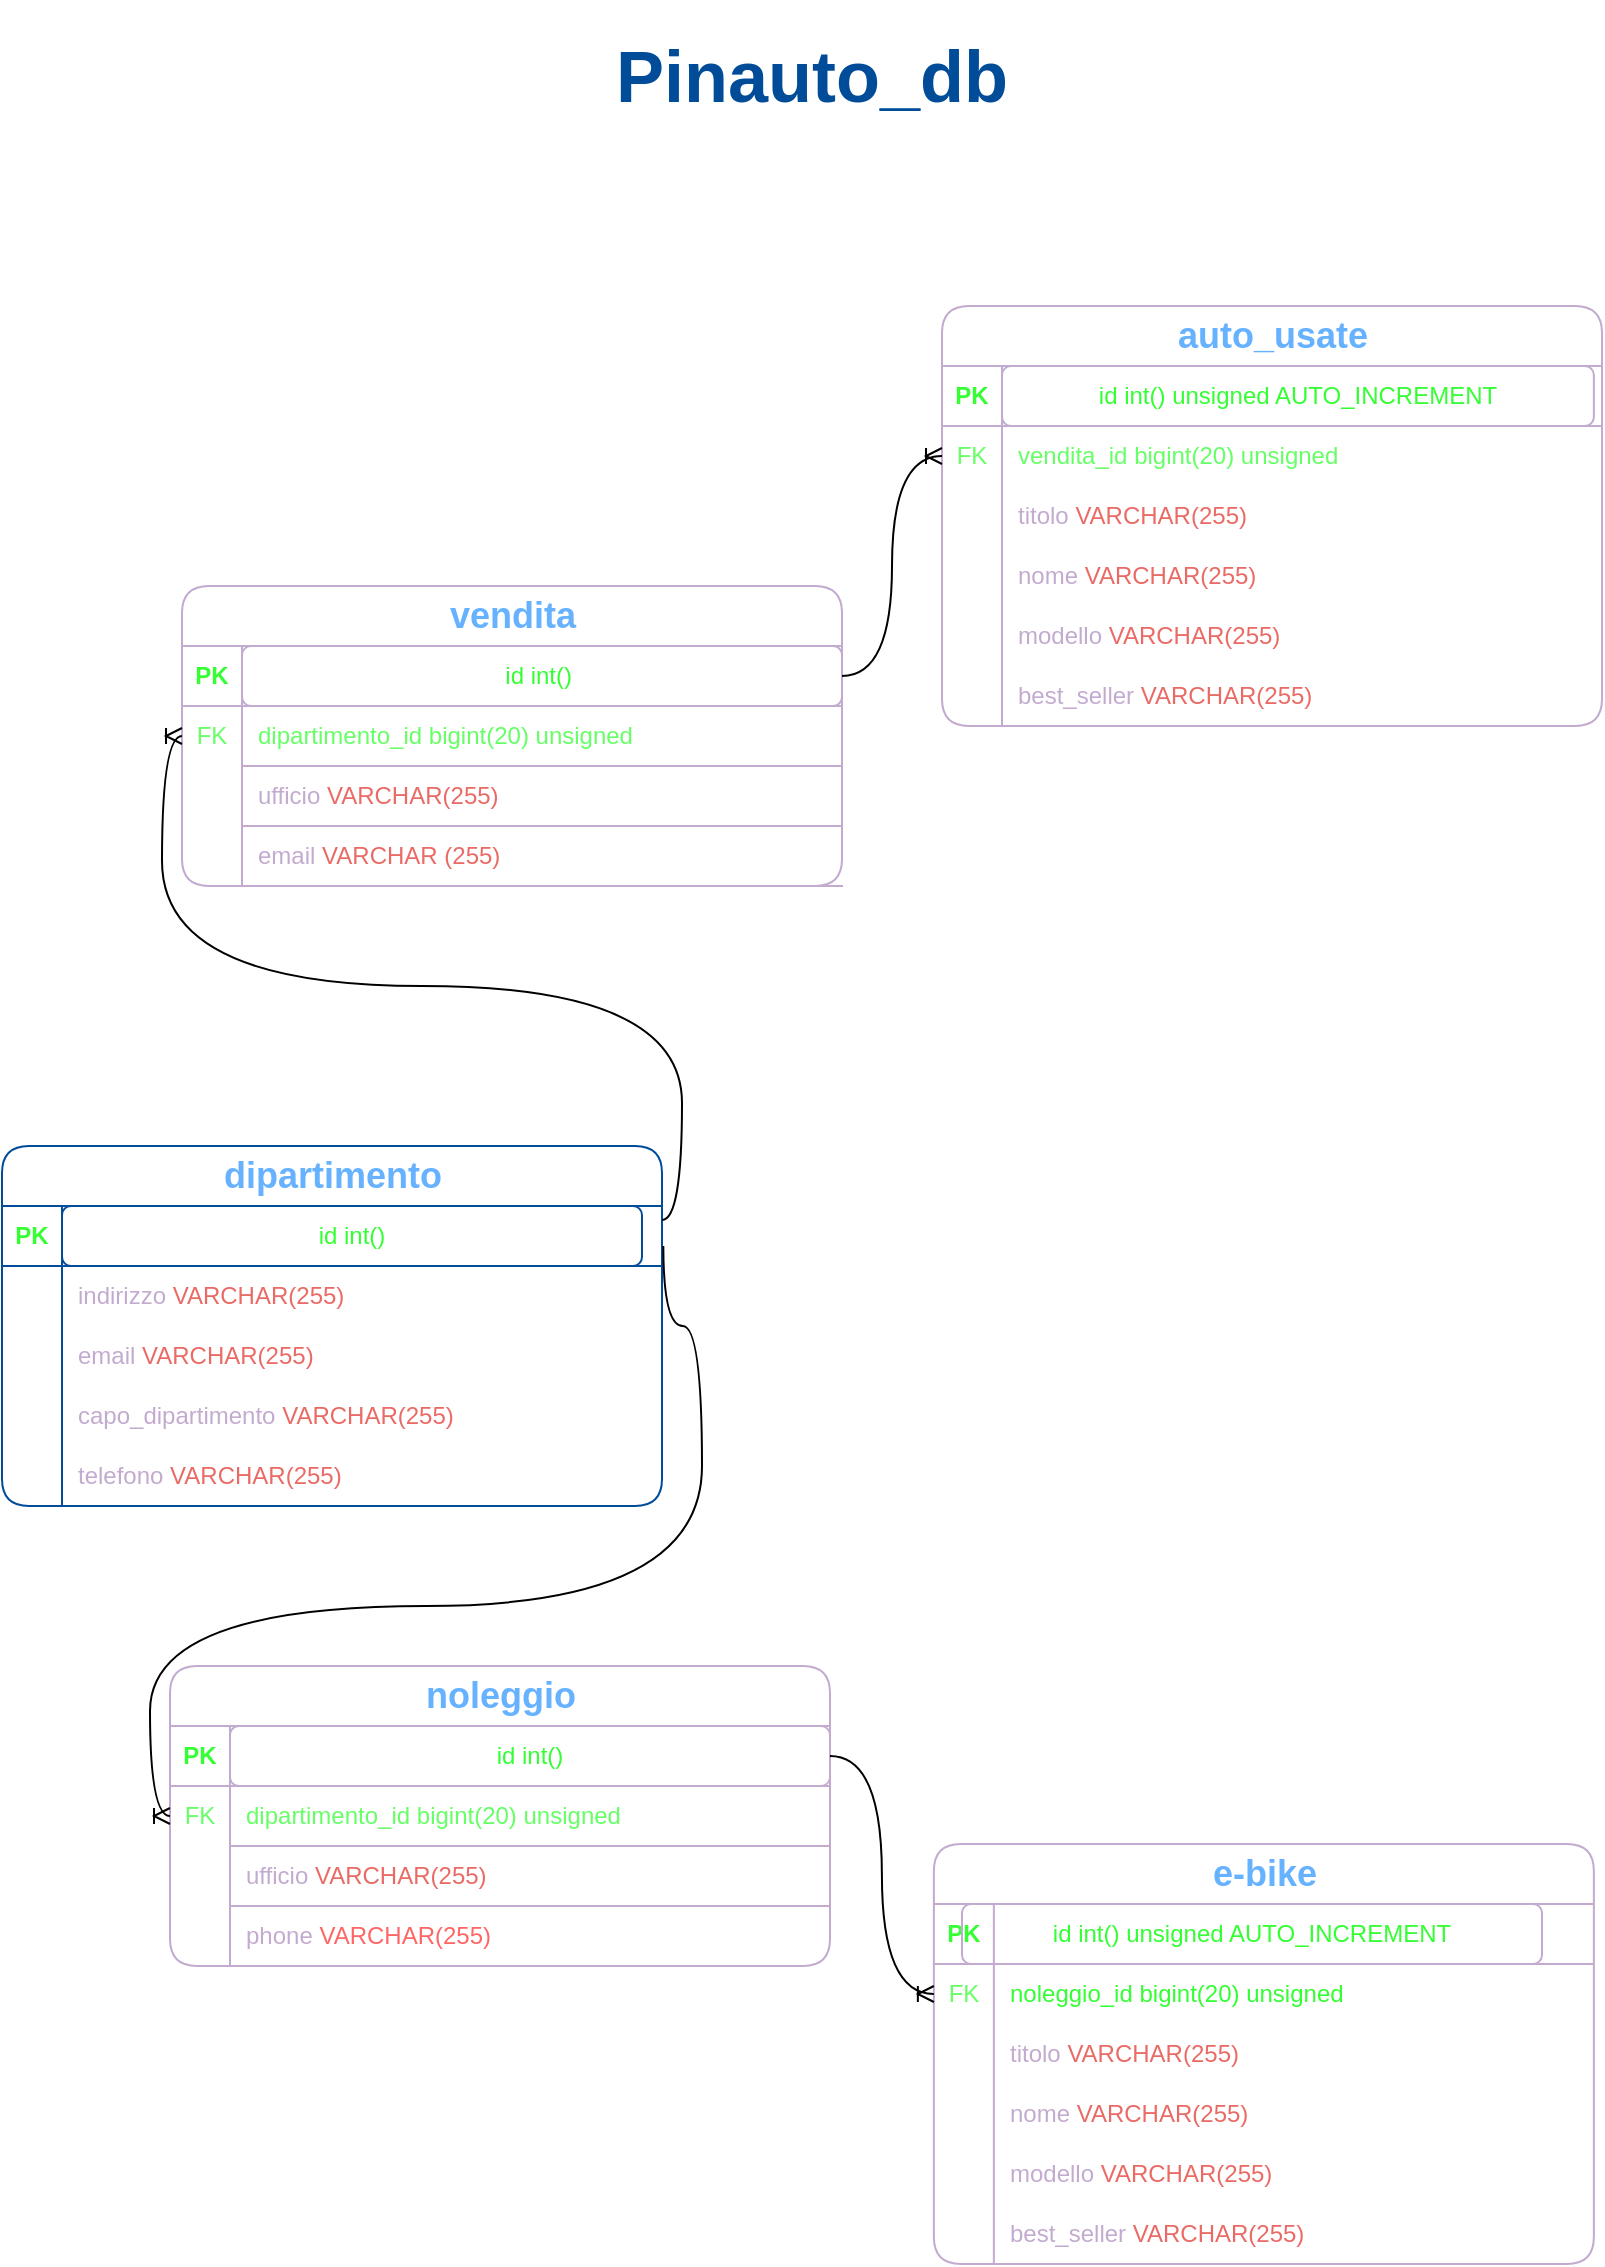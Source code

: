 <mxfile>
    <diagram name="Pagina-1" id="5u5Ws9eFnTiRm82nF7bv">
        <mxGraphModel dx="970" dy="688" grid="1" gridSize="10" guides="1" tooltips="1" connect="1" arrows="1" fold="1" page="1" pageScale="1" pageWidth="827" pageHeight="1169" math="0" shadow="0">
            <root>
                <mxCell id="0"/>
                <mxCell id="1" parent="0"/>
                <mxCell id="u5_9nWSxK2c27GnjZgB_-1" value="&lt;h1&gt;&lt;font color=&quot;#004c99&quot;&gt;&lt;span style=&quot;font-size: 36px;&quot;&gt;Pinauto_db&lt;/span&gt;&lt;/font&gt;&lt;/h1&gt;" style="text;html=1;align=center;verticalAlign=middle;whiteSpace=wrap;rounded=1;" parent="1" vertex="1">
                    <mxGeometry x="260" y="60" width="290" height="30" as="geometry"/>
                </mxCell>
                <mxCell id="u5_9nWSxK2c27GnjZgB_-210" value="&lt;h2&gt;&lt;font color=&quot;#66b2ff&quot;&gt;noleggio&lt;/font&gt;&lt;/h2&gt;" style="shape=table;startSize=30;container=1;collapsible=1;childLayout=tableLayout;fixedRows=1;rowLines=0;fontStyle=1;align=center;resizeLast=1;html=1;strokeColor=#C3ABD0;rounded=1;" parent="1" vertex="1">
                    <mxGeometry x="84" y="870" width="330" height="150" as="geometry"/>
                </mxCell>
                <mxCell id="u5_9nWSxK2c27GnjZgB_-211" value="" style="shape=tableRow;horizontal=0;startSize=0;swimlaneHead=0;swimlaneBody=0;fillColor=none;collapsible=0;dropTarget=0;points=[[0,0.5],[1,0.5]];portConstraint=eastwest;top=0;left=0;right=0;bottom=1;strokeColor=#C3ABD0;rounded=1;" parent="u5_9nWSxK2c27GnjZgB_-210" vertex="1">
                    <mxGeometry y="30" width="330" height="30" as="geometry"/>
                </mxCell>
                <mxCell id="u5_9nWSxK2c27GnjZgB_-212" value="&lt;font color=&quot;#33ff33&quot;&gt;PK&lt;/font&gt;" style="shape=partialRectangle;connectable=0;fillColor=none;top=0;left=0;bottom=0;right=0;fontStyle=1;overflow=hidden;whiteSpace=wrap;html=1;strokeColor=#C3ABD0;rounded=1;" parent="u5_9nWSxK2c27GnjZgB_-211" vertex="1">
                    <mxGeometry width="30" height="30" as="geometry">
                        <mxRectangle width="30" height="30" as="alternateBounds"/>
                    </mxGeometry>
                </mxCell>
                <mxCell id="u5_9nWSxK2c27GnjZgB_-213" value="" style="shape=partialRectangle;connectable=0;fillColor=none;top=0;left=0;bottom=0;right=0;align=left;spacingLeft=6;fontStyle=5;overflow=hidden;whiteSpace=wrap;html=1;strokeColor=#C3ABD0;rounded=1;" parent="u5_9nWSxK2c27GnjZgB_-211" vertex="1">
                    <mxGeometry x="30" width="300" height="30" as="geometry">
                        <mxRectangle width="300" height="30" as="alternateBounds"/>
                    </mxGeometry>
                </mxCell>
                <mxCell id="u5_9nWSxK2c27GnjZgB_-214" value="" style="shape=tableRow;horizontal=0;startSize=0;swimlaneHead=0;swimlaneBody=0;fillColor=none;collapsible=0;dropTarget=0;points=[[0,0.5],[1,0.5]];portConstraint=eastwest;top=0;left=0;right=0;bottom=0;strokeColor=#C3ABD0;rounded=1;" parent="u5_9nWSxK2c27GnjZgB_-210" vertex="1">
                    <mxGeometry y="60" width="330" height="30" as="geometry"/>
                </mxCell>
                <mxCell id="u5_9nWSxK2c27GnjZgB_-215" value="&lt;font color=&quot;#66ff66&quot;&gt;FK&lt;/font&gt;" style="shape=partialRectangle;connectable=0;fillColor=none;top=0;left=0;bottom=0;right=0;editable=1;overflow=hidden;whiteSpace=wrap;html=1;strokeColor=#C3ABD0;rounded=1;" parent="u5_9nWSxK2c27GnjZgB_-214" vertex="1">
                    <mxGeometry width="30" height="30" as="geometry">
                        <mxRectangle width="30" height="30" as="alternateBounds"/>
                    </mxGeometry>
                </mxCell>
                <mxCell id="u5_9nWSxK2c27GnjZgB_-216" value="&lt;font color=&quot;#66ff66&quot; style=&quot;text-align: center;&quot;&gt;dipartimento_id&amp;nbsp;&lt;/font&gt;&lt;font style=&quot;text-align: center;&quot; color=&quot;#66ff66&quot;&gt;bigint(20) unsigned&lt;/font&gt;&lt;font style=&quot;text-align: center;&quot; color=&quot;#c3abd0&quot;&gt;&amp;nbsp;&amp;nbsp;&lt;/font&gt;" style="shape=partialRectangle;connectable=0;fillColor=none;top=0;left=0;bottom=1;right=0;align=left;spacingLeft=6;overflow=hidden;whiteSpace=wrap;html=1;strokeColor=#C3ABD0;rounded=1;" parent="u5_9nWSxK2c27GnjZgB_-214" vertex="1">
                    <mxGeometry x="30" width="300" height="30" as="geometry">
                        <mxRectangle width="300" height="30" as="alternateBounds"/>
                    </mxGeometry>
                </mxCell>
                <mxCell id="u5_9nWSxK2c27GnjZgB_-217" value="" style="shape=tableRow;horizontal=0;startSize=0;swimlaneHead=0;swimlaneBody=0;fillColor=none;collapsible=0;dropTarget=0;points=[[0,0.5],[1,0.5]];portConstraint=eastwest;top=0;left=0;right=0;bottom=0;strokeColor=#C3ABD0;rounded=1;" parent="u5_9nWSxK2c27GnjZgB_-210" vertex="1">
                    <mxGeometry y="90" width="330" height="30" as="geometry"/>
                </mxCell>
                <mxCell id="u5_9nWSxK2c27GnjZgB_-218" value="" style="shape=partialRectangle;connectable=0;fillColor=none;top=0;left=0;bottom=0;right=0;editable=1;overflow=hidden;whiteSpace=wrap;html=1;strokeColor=#C3ABD0;rounded=1;" parent="u5_9nWSxK2c27GnjZgB_-217" vertex="1">
                    <mxGeometry width="30" height="30" as="geometry">
                        <mxRectangle width="30" height="30" as="alternateBounds"/>
                    </mxGeometry>
                </mxCell>
                <mxCell id="u5_9nWSxK2c27GnjZgB_-219" value="&lt;font style=&quot;text-align: center;&quot; color=&quot;#c3abd0&quot;&gt;ufficio&lt;/font&gt;&lt;span style=&quot;text-align: center;&quot;&gt;&amp;nbsp;&lt;/span&gt;&lt;span style=&quot;text-align: center; color: rgb(234, 107, 102);&quot;&gt;VARCHAR(255)&lt;/span&gt;" style="shape=partialRectangle;connectable=0;fillColor=none;top=0;left=0;bottom=1;right=0;align=left;spacingLeft=6;overflow=hidden;whiteSpace=wrap;html=1;strokeColor=#C3ABD0;rounded=1;" parent="u5_9nWSxK2c27GnjZgB_-217" vertex="1">
                    <mxGeometry x="30" width="300" height="30" as="geometry">
                        <mxRectangle width="300" height="30" as="alternateBounds"/>
                    </mxGeometry>
                </mxCell>
                <mxCell id="u5_9nWSxK2c27GnjZgB_-220" value="" style="shape=tableRow;horizontal=0;startSize=0;swimlaneHead=0;swimlaneBody=0;fillColor=none;collapsible=0;dropTarget=0;points=[[0,0.5],[1,0.5]];portConstraint=eastwest;top=0;left=0;right=0;bottom=0;strokeColor=#C3ABD0;rounded=1;" parent="u5_9nWSxK2c27GnjZgB_-210" vertex="1">
                    <mxGeometry y="120" width="330" height="30" as="geometry"/>
                </mxCell>
                <mxCell id="u5_9nWSxK2c27GnjZgB_-221" value="" style="shape=partialRectangle;connectable=0;fillColor=none;top=0;left=0;bottom=0;right=0;editable=1;overflow=hidden;whiteSpace=wrap;html=1;strokeColor=#C3ABD0;rounded=1;" parent="u5_9nWSxK2c27GnjZgB_-220" vertex="1">
                    <mxGeometry width="30" height="30" as="geometry">
                        <mxRectangle width="30" height="30" as="alternateBounds"/>
                    </mxGeometry>
                </mxCell>
                <mxCell id="u5_9nWSxK2c27GnjZgB_-222" value="&lt;div style=&quot;text-align: center;&quot;&gt;&lt;span style=&quot;background-color: initial;&quot;&gt;&lt;font color=&quot;#c3abd0&quot;&gt;phone &lt;/font&gt;&lt;font color=&quot;#ff6666&quot;&gt;VARCHAR(255)&lt;/font&gt;&lt;font color=&quot;#c3abd0&quot;&gt;&amp;nbsp;&lt;/font&gt;&lt;/span&gt;&lt;/div&gt;" style="shape=partialRectangle;connectable=0;fillColor=none;top=0;left=0;bottom=0;right=0;align=left;spacingLeft=6;overflow=hidden;whiteSpace=wrap;html=1;strokeColor=#C3ABD0;rounded=1;" parent="u5_9nWSxK2c27GnjZgB_-220" vertex="1">
                    <mxGeometry x="30" width="300" height="30" as="geometry">
                        <mxRectangle width="300" height="30" as="alternateBounds"/>
                    </mxGeometry>
                </mxCell>
                <mxCell id="u5_9nWSxK2c27GnjZgB_-235" value="&lt;span style=&quot;color: rgb(51, 255, 51);&quot;&gt;id int()&lt;/span&gt;" style="text;html=1;align=center;verticalAlign=middle;whiteSpace=wrap;rounded=1;strokeColor=#C3ABD0;" parent="1" vertex="1">
                    <mxGeometry x="114" y="900" width="300" height="30" as="geometry"/>
                </mxCell>
                <mxCell id="BtXo0TBB_qfzZxBrbs0A-2" value="&lt;h2&gt;&lt;font color=&quot;#66b2ff&quot;&gt;vendita&lt;/font&gt;&lt;/h2&gt;" style="shape=table;startSize=30;container=1;collapsible=1;childLayout=tableLayout;fixedRows=1;rowLines=0;fontStyle=1;align=center;resizeLast=1;html=1;strokeColor=#C3ABD0;rounded=1;" parent="1" vertex="1">
                    <mxGeometry x="90" y="330" width="330" height="150" as="geometry"/>
                </mxCell>
                <mxCell id="BtXo0TBB_qfzZxBrbs0A-3" value="" style="shape=tableRow;horizontal=0;startSize=0;swimlaneHead=0;swimlaneBody=0;fillColor=none;collapsible=0;dropTarget=0;points=[[0,0.5],[1,0.5]];portConstraint=eastwest;top=0;left=0;right=0;bottom=1;strokeColor=#C3ABD0;rounded=1;" parent="BtXo0TBB_qfzZxBrbs0A-2" vertex="1">
                    <mxGeometry y="30" width="330" height="30" as="geometry"/>
                </mxCell>
                <mxCell id="BtXo0TBB_qfzZxBrbs0A-4" value="&lt;font color=&quot;#33ff33&quot;&gt;PK&lt;/font&gt;" style="shape=partialRectangle;connectable=0;fillColor=none;top=0;left=0;bottom=0;right=0;fontStyle=1;overflow=hidden;whiteSpace=wrap;html=1;strokeColor=#C3ABD0;rounded=1;" parent="BtXo0TBB_qfzZxBrbs0A-3" vertex="1">
                    <mxGeometry width="30" height="30" as="geometry">
                        <mxRectangle width="30" height="30" as="alternateBounds"/>
                    </mxGeometry>
                </mxCell>
                <mxCell id="BtXo0TBB_qfzZxBrbs0A-5" value="" style="shape=partialRectangle;connectable=0;fillColor=none;top=0;left=0;bottom=0;right=0;align=left;spacingLeft=6;fontStyle=5;overflow=hidden;whiteSpace=wrap;html=1;strokeColor=#C3ABD0;rounded=1;" parent="BtXo0TBB_qfzZxBrbs0A-3" vertex="1">
                    <mxGeometry x="30" width="300" height="30" as="geometry">
                        <mxRectangle width="300" height="30" as="alternateBounds"/>
                    </mxGeometry>
                </mxCell>
                <mxCell id="BtXo0TBB_qfzZxBrbs0A-6" value="" style="shape=tableRow;horizontal=0;startSize=0;swimlaneHead=0;swimlaneBody=0;fillColor=none;collapsible=0;dropTarget=0;points=[[0,0.5],[1,0.5]];portConstraint=eastwest;top=0;left=0;right=0;bottom=0;strokeColor=#C3ABD0;rounded=1;" parent="BtXo0TBB_qfzZxBrbs0A-2" vertex="1">
                    <mxGeometry y="60" width="330" height="30" as="geometry"/>
                </mxCell>
                <mxCell id="BtXo0TBB_qfzZxBrbs0A-7" value="&lt;font color=&quot;#66ff66&quot;&gt;FK&lt;/font&gt;" style="shape=partialRectangle;connectable=0;fillColor=none;top=0;left=0;bottom=0;right=0;editable=1;overflow=hidden;whiteSpace=wrap;html=1;strokeColor=#C3ABD0;rounded=1;" parent="BtXo0TBB_qfzZxBrbs0A-6" vertex="1">
                    <mxGeometry width="30" height="30" as="geometry">
                        <mxRectangle width="30" height="30" as="alternateBounds"/>
                    </mxGeometry>
                </mxCell>
                <mxCell id="BtXo0TBB_qfzZxBrbs0A-8" value="&lt;div style=&quot;text-align: center;&quot;&gt;&lt;span style=&quot;background-color: initial;&quot;&gt;&lt;font color=&quot;#66ff66&quot;&gt;dipartimento_id&lt;/font&gt;&lt;font color=&quot;#c3abd0&quot;&gt; &lt;/font&gt;&lt;font color=&quot;#66ff66&quot;&gt;bigint(20) unsigned&lt;/font&gt;&lt;font color=&quot;#c3abd0&quot;&gt;&amp;nbsp;&amp;nbsp;&lt;/font&gt;&lt;/span&gt;&lt;/div&gt;" style="shape=partialRectangle;connectable=0;fillColor=none;top=0;left=0;bottom=1;right=0;align=left;spacingLeft=6;overflow=hidden;whiteSpace=wrap;html=1;strokeColor=#C3ABD0;rounded=1;" parent="BtXo0TBB_qfzZxBrbs0A-6" vertex="1">
                    <mxGeometry x="30" width="300" height="30" as="geometry">
                        <mxRectangle width="300" height="30" as="alternateBounds"/>
                    </mxGeometry>
                </mxCell>
                <mxCell id="BtXo0TBB_qfzZxBrbs0A-9" value="" style="shape=tableRow;horizontal=0;startSize=0;swimlaneHead=0;swimlaneBody=0;fillColor=none;collapsible=0;dropTarget=0;points=[[0,0.5],[1,0.5]];portConstraint=eastwest;top=0;left=0;right=0;bottom=0;strokeColor=#C3ABD0;rounded=1;" parent="BtXo0TBB_qfzZxBrbs0A-2" vertex="1">
                    <mxGeometry y="90" width="330" height="30" as="geometry"/>
                </mxCell>
                <mxCell id="BtXo0TBB_qfzZxBrbs0A-10" value="" style="shape=partialRectangle;connectable=0;fillColor=none;top=0;left=0;bottom=0;right=0;editable=1;overflow=hidden;whiteSpace=wrap;html=1;strokeColor=#C3ABD0;rounded=1;" parent="BtXo0TBB_qfzZxBrbs0A-9" vertex="1">
                    <mxGeometry width="30" height="30" as="geometry">
                        <mxRectangle width="30" height="30" as="alternateBounds"/>
                    </mxGeometry>
                </mxCell>
                <mxCell id="BtXo0TBB_qfzZxBrbs0A-11" value="&lt;div style=&quot;text-align: center;&quot;&gt;&lt;font color=&quot;#c3abd0&quot;&gt;ufficio&lt;/font&gt;&amp;nbsp;&lt;span style=&quot;color: rgb(234, 107, 102);&quot;&gt;VARCHAR(255)&lt;/span&gt;&lt;br&gt;&lt;/div&gt;" style="shape=partialRectangle;connectable=0;fillColor=none;top=0;left=0;bottom=1;right=0;align=left;spacingLeft=6;overflow=hidden;whiteSpace=wrap;html=1;strokeColor=#C3ABD0;rounded=1;" parent="BtXo0TBB_qfzZxBrbs0A-9" vertex="1">
                    <mxGeometry x="30" width="300" height="30" as="geometry">
                        <mxRectangle width="300" height="30" as="alternateBounds"/>
                    </mxGeometry>
                </mxCell>
                <mxCell id="32" value="" style="shape=tableRow;horizontal=0;startSize=0;swimlaneHead=0;swimlaneBody=0;fillColor=none;collapsible=0;dropTarget=0;points=[[0,0.5],[1,0.5]];portConstraint=eastwest;top=0;left=0;right=0;bottom=0;strokeColor=#C3ABD0;rounded=1;" vertex="1" parent="BtXo0TBB_qfzZxBrbs0A-2">
                    <mxGeometry y="120" width="330" height="30" as="geometry"/>
                </mxCell>
                <mxCell id="33" value="" style="shape=partialRectangle;connectable=0;fillColor=none;top=0;left=0;bottom=0;right=0;editable=1;overflow=hidden;whiteSpace=wrap;html=1;strokeColor=#C3ABD0;rounded=1;" vertex="1" parent="32">
                    <mxGeometry width="30" height="30" as="geometry">
                        <mxRectangle width="30" height="30" as="alternateBounds"/>
                    </mxGeometry>
                </mxCell>
                <mxCell id="34" value="&lt;span style=&quot;text-align: center;&quot;&gt;&lt;font color=&quot;#c3abd0&quot;&gt;email&lt;/font&gt;&amp;nbsp;&lt;font color=&quot;#ea6b66&quot;&gt;VARCHAR (255)&lt;/font&gt;&lt;/span&gt;" style="shape=partialRectangle;connectable=0;fillColor=none;top=0;left=0;bottom=1;right=0;align=left;spacingLeft=6;overflow=hidden;whiteSpace=wrap;html=1;strokeColor=#C3ABD0;rounded=1;" vertex="1" parent="32">
                    <mxGeometry x="30" width="300" height="30" as="geometry">
                        <mxRectangle width="300" height="30" as="alternateBounds"/>
                    </mxGeometry>
                </mxCell>
                <mxCell id="BtXo0TBB_qfzZxBrbs0A-21" value="&lt;span style=&quot;color: rgb(51, 255, 51);&quot;&gt;id int()&amp;nbsp;&lt;/span&gt;" style="text;html=1;align=center;verticalAlign=middle;whiteSpace=wrap;rounded=1;strokeColor=#C3ABD0;" parent="1" vertex="1">
                    <mxGeometry x="120" y="360" width="300" height="30" as="geometry"/>
                </mxCell>
                <mxCell id="BtXo0TBB_qfzZxBrbs0A-135" value="&lt;h2&gt;&lt;font color=&quot;#66b2ff&quot;&gt;dipartimento&lt;/font&gt;&lt;/h2&gt;" style="shape=table;startSize=30;container=1;collapsible=1;childLayout=tableLayout;fixedRows=1;rowLines=0;fontStyle=1;align=center;resizeLast=1;html=1;direction=east;flipV=0;flipH=0;strokeColor=#004C99;rounded=1;" parent="1" vertex="1">
                    <mxGeometry y="610" width="330" height="180" as="geometry"/>
                </mxCell>
                <mxCell id="BtXo0TBB_qfzZxBrbs0A-136" value="" style="shape=tableRow;horizontal=0;startSize=0;swimlaneHead=0;swimlaneBody=0;fillColor=none;collapsible=0;dropTarget=0;points=[[0,0.5],[1,0.5]];portConstraint=eastwest;top=0;left=0;right=0;bottom=1;strokeColor=#004C99;rounded=1;" parent="BtXo0TBB_qfzZxBrbs0A-135" vertex="1">
                    <mxGeometry y="30" width="330" height="30" as="geometry"/>
                </mxCell>
                <mxCell id="BtXo0TBB_qfzZxBrbs0A-137" value="&lt;font color=&quot;#33ff33&quot;&gt;PK&lt;/font&gt;" style="shape=partialRectangle;connectable=0;fillColor=none;top=0;left=0;bottom=0;right=0;fontStyle=1;overflow=hidden;whiteSpace=wrap;html=1;strokeColor=#004C99;rounded=1;" parent="BtXo0TBB_qfzZxBrbs0A-136" vertex="1">
                    <mxGeometry width="30" height="30" as="geometry">
                        <mxRectangle width="30" height="30" as="alternateBounds"/>
                    </mxGeometry>
                </mxCell>
                <mxCell id="BtXo0TBB_qfzZxBrbs0A-138" value="" style="shape=partialRectangle;connectable=0;fillColor=none;top=0;left=0;bottom=0;right=0;align=left;spacingLeft=6;fontStyle=5;overflow=hidden;whiteSpace=wrap;html=1;strokeColor=#004C99;rounded=1;" parent="BtXo0TBB_qfzZxBrbs0A-136" vertex="1">
                    <mxGeometry x="30" width="300" height="30" as="geometry">
                        <mxRectangle width="300" height="30" as="alternateBounds"/>
                    </mxGeometry>
                </mxCell>
                <mxCell id="BtXo0TBB_qfzZxBrbs0A-145" value="" style="shape=tableRow;horizontal=0;startSize=0;swimlaneHead=0;swimlaneBody=0;fillColor=none;collapsible=0;dropTarget=0;points=[[0,0.5],[1,0.5]];portConstraint=eastwest;top=0;left=0;right=0;bottom=0;strokeColor=#004C99;rounded=1;" parent="BtXo0TBB_qfzZxBrbs0A-135" vertex="1">
                    <mxGeometry y="60" width="330" height="30" as="geometry"/>
                </mxCell>
                <mxCell id="BtXo0TBB_qfzZxBrbs0A-146" value="" style="shape=partialRectangle;connectable=0;fillColor=none;top=0;left=0;bottom=0;right=0;editable=1;overflow=hidden;whiteSpace=wrap;html=1;strokeColor=#004C99;rounded=1;" parent="BtXo0TBB_qfzZxBrbs0A-145" vertex="1">
                    <mxGeometry width="30" height="30" as="geometry">
                        <mxRectangle width="30" height="30" as="alternateBounds"/>
                    </mxGeometry>
                </mxCell>
                <mxCell id="BtXo0TBB_qfzZxBrbs0A-147" value="&lt;font color=&quot;#c3abd0&quot; style=&quot;text-align: center;&quot;&gt;indirizzo &lt;/font&gt;&lt;font color=&quot;#ea6b66&quot; style=&quot;text-align: center;&quot;&gt;VARCHAR(255)&lt;/font&gt;" style="shape=partialRectangle;connectable=0;fillColor=none;top=0;left=0;bottom=0;right=0;align=left;spacingLeft=6;overflow=hidden;whiteSpace=wrap;html=1;strokeColor=#004C99;rounded=1;" parent="BtXo0TBB_qfzZxBrbs0A-145" vertex="1">
                    <mxGeometry x="30" width="300" height="30" as="geometry">
                        <mxRectangle width="300" height="30" as="alternateBounds"/>
                    </mxGeometry>
                </mxCell>
                <mxCell id="BtXo0TBB_qfzZxBrbs0A-148" value="" style="shape=tableRow;horizontal=0;startSize=0;swimlaneHead=0;swimlaneBody=0;fillColor=none;collapsible=0;dropTarget=0;points=[[0,0.5],[1,0.5]];portConstraint=eastwest;top=0;left=0;right=0;bottom=0;strokeColor=#004C99;rounded=1;" parent="BtXo0TBB_qfzZxBrbs0A-135" vertex="1">
                    <mxGeometry y="90" width="330" height="30" as="geometry"/>
                </mxCell>
                <mxCell id="BtXo0TBB_qfzZxBrbs0A-149" value="" style="shape=partialRectangle;connectable=0;fillColor=none;top=0;left=0;bottom=0;right=0;editable=1;overflow=hidden;whiteSpace=wrap;html=1;strokeColor=#004C99;rounded=1;" parent="BtXo0TBB_qfzZxBrbs0A-148" vertex="1">
                    <mxGeometry width="30" height="30" as="geometry">
                        <mxRectangle width="30" height="30" as="alternateBounds"/>
                    </mxGeometry>
                </mxCell>
                <mxCell id="BtXo0TBB_qfzZxBrbs0A-150" value="&lt;font style=&quot;text-align: center;&quot; color=&quot;#c3abd0&quot;&gt;email&amp;nbsp;&lt;/font&gt;&lt;font style=&quot;text-align: center;&quot; color=&quot;#ea6b66&quot;&gt;VARCHAR(255)&lt;/font&gt;" style="shape=partialRectangle;connectable=0;fillColor=none;top=0;left=0;bottom=0;right=0;align=left;spacingLeft=6;overflow=hidden;whiteSpace=wrap;html=1;strokeColor=#004C99;rounded=1;" parent="BtXo0TBB_qfzZxBrbs0A-148" vertex="1">
                    <mxGeometry x="30" width="300" height="30" as="geometry">
                        <mxRectangle width="300" height="30" as="alternateBounds"/>
                    </mxGeometry>
                </mxCell>
                <mxCell id="40" value="" style="shape=tableRow;horizontal=0;startSize=0;swimlaneHead=0;swimlaneBody=0;fillColor=none;collapsible=0;dropTarget=0;points=[[0,0.5],[1,0.5]];portConstraint=eastwest;top=0;left=0;right=0;bottom=0;strokeColor=#004C99;rounded=1;" vertex="1" parent="BtXo0TBB_qfzZxBrbs0A-135">
                    <mxGeometry y="120" width="330" height="30" as="geometry"/>
                </mxCell>
                <mxCell id="41" value="" style="shape=partialRectangle;connectable=0;fillColor=none;top=0;left=0;bottom=0;right=0;editable=1;overflow=hidden;whiteSpace=wrap;html=1;strokeColor=#004C99;rounded=1;" vertex="1" parent="40">
                    <mxGeometry width="30" height="30" as="geometry">
                        <mxRectangle width="30" height="30" as="alternateBounds"/>
                    </mxGeometry>
                </mxCell>
                <mxCell id="42" value="&lt;font style=&quot;text-align: center;&quot; color=&quot;#c3abd0&quot;&gt;capo_dipartimento&amp;nbsp;&lt;/font&gt;&lt;font style=&quot;text-align: center;&quot; color=&quot;#ea6b66&quot;&gt;VARCHAR(255)&lt;/font&gt;" style="shape=partialRectangle;connectable=0;fillColor=none;top=0;left=0;bottom=0;right=0;align=left;spacingLeft=6;overflow=hidden;whiteSpace=wrap;html=1;strokeColor=#004C99;rounded=1;" vertex="1" parent="40">
                    <mxGeometry x="30" width="300" height="30" as="geometry">
                        <mxRectangle width="300" height="30" as="alternateBounds"/>
                    </mxGeometry>
                </mxCell>
                <mxCell id="43" value="" style="shape=tableRow;horizontal=0;startSize=0;swimlaneHead=0;swimlaneBody=0;fillColor=none;collapsible=0;dropTarget=0;points=[[0,0.5],[1,0.5]];portConstraint=eastwest;top=0;left=0;right=0;bottom=0;strokeColor=#004C99;rounded=1;" vertex="1" parent="BtXo0TBB_qfzZxBrbs0A-135">
                    <mxGeometry y="150" width="330" height="30" as="geometry"/>
                </mxCell>
                <mxCell id="44" value="" style="shape=partialRectangle;connectable=0;fillColor=none;top=0;left=0;bottom=0;right=0;editable=1;overflow=hidden;whiteSpace=wrap;html=1;strokeColor=#004C99;rounded=1;" vertex="1" parent="43">
                    <mxGeometry width="30" height="30" as="geometry">
                        <mxRectangle width="30" height="30" as="alternateBounds"/>
                    </mxGeometry>
                </mxCell>
                <mxCell id="45" value="&lt;font style=&quot;text-align: center;&quot; color=&quot;#c3abd0&quot;&gt;telefono&amp;nbsp;&lt;/font&gt;&lt;font style=&quot;text-align: center;&quot; color=&quot;#ea6b66&quot;&gt;VARCHAR(255)&lt;/font&gt;" style="shape=partialRectangle;connectable=0;fillColor=none;top=0;left=0;bottom=0;right=0;align=left;spacingLeft=6;overflow=hidden;whiteSpace=wrap;html=1;strokeColor=#004C99;rounded=1;" vertex="1" parent="43">
                    <mxGeometry x="30" width="300" height="30" as="geometry">
                        <mxRectangle width="300" height="30" as="alternateBounds"/>
                    </mxGeometry>
                </mxCell>
                <mxCell id="BtXo0TBB_qfzZxBrbs0A-154" value="&lt;span style=&quot;color: rgb(51, 255, 51);&quot;&gt;id int()&lt;/span&gt;" style="text;html=1;align=center;verticalAlign=middle;whiteSpace=wrap;rounded=1;direction=east;flipV=0;flipH=0;strokeColor=#004C99;" parent="1" vertex="1">
                    <mxGeometry x="30" y="640" width="290" height="30" as="geometry"/>
                </mxCell>
                <mxCell id="BtXo0TBB_qfzZxBrbs0A-44" value="&lt;h2&gt;&lt;font color=&quot;#66b2ff&quot;&gt;auto_usate&lt;/font&gt;&lt;/h2&gt;" style="shape=table;startSize=30;container=1;collapsible=1;childLayout=tableLayout;fixedRows=1;rowLines=0;fontStyle=1;align=center;resizeLast=1;html=1;strokeColor=#C3ABD0;rounded=1;" parent="1" vertex="1">
                    <mxGeometry x="470.0" y="190" width="330" height="210" as="geometry"/>
                </mxCell>
                <mxCell id="BtXo0TBB_qfzZxBrbs0A-45" value="" style="shape=tableRow;horizontal=0;startSize=0;swimlaneHead=0;swimlaneBody=0;fillColor=none;collapsible=0;dropTarget=0;points=[[0,0.5],[1,0.5]];portConstraint=eastwest;top=0;left=0;right=0;bottom=1;strokeColor=#C3ABD0;rounded=1;" parent="BtXo0TBB_qfzZxBrbs0A-44" vertex="1">
                    <mxGeometry y="30" width="330" height="30" as="geometry"/>
                </mxCell>
                <mxCell id="BtXo0TBB_qfzZxBrbs0A-46" value="&lt;font color=&quot;#33ff33&quot;&gt;PK&lt;/font&gt;" style="shape=partialRectangle;connectable=0;fillColor=none;top=0;left=0;bottom=0;right=0;fontStyle=1;overflow=hidden;whiteSpace=wrap;html=1;strokeColor=#C3ABD0;rounded=1;" parent="BtXo0TBB_qfzZxBrbs0A-45" vertex="1">
                    <mxGeometry width="30" height="30" as="geometry">
                        <mxRectangle width="30" height="30" as="alternateBounds"/>
                    </mxGeometry>
                </mxCell>
                <mxCell id="BtXo0TBB_qfzZxBrbs0A-47" value="" style="shape=partialRectangle;connectable=0;fillColor=none;top=0;left=0;bottom=0;right=0;align=left;spacingLeft=6;fontStyle=5;overflow=hidden;whiteSpace=wrap;html=1;strokeColor=#C3ABD0;rounded=1;" parent="BtXo0TBB_qfzZxBrbs0A-45" vertex="1">
                    <mxGeometry x="30" width="300" height="30" as="geometry">
                        <mxRectangle width="300" height="30" as="alternateBounds"/>
                    </mxGeometry>
                </mxCell>
                <mxCell id="BtXo0TBB_qfzZxBrbs0A-48" value="" style="shape=tableRow;horizontal=0;startSize=0;swimlaneHead=0;swimlaneBody=0;fillColor=none;collapsible=0;dropTarget=0;points=[[0,0.5],[1,0.5]];portConstraint=eastwest;top=0;left=0;right=0;bottom=0;strokeColor=#C3ABD0;rounded=1;" parent="BtXo0TBB_qfzZxBrbs0A-44" vertex="1">
                    <mxGeometry y="60" width="330" height="30" as="geometry"/>
                </mxCell>
                <mxCell id="BtXo0TBB_qfzZxBrbs0A-49" value="&lt;font color=&quot;#66ff66&quot;&gt;FK&lt;/font&gt;" style="shape=partialRectangle;connectable=0;fillColor=none;top=0;left=0;bottom=0;right=0;editable=1;overflow=hidden;whiteSpace=wrap;html=1;strokeColor=#C3ABD0;rounded=1;" parent="BtXo0TBB_qfzZxBrbs0A-48" vertex="1">
                    <mxGeometry width="30" height="30" as="geometry">
                        <mxRectangle width="30" height="30" as="alternateBounds"/>
                    </mxGeometry>
                </mxCell>
                <mxCell id="BtXo0TBB_qfzZxBrbs0A-50" value="&lt;span style=&quot;text-align: center;&quot;&gt;&lt;font color=&quot;#66ff66&quot;&gt;vendita_id&lt;/font&gt;&lt;font color=&quot;#c3abd0&quot;&gt;&amp;nbsp;&lt;/font&gt;&lt;font color=&quot;#66ff66&quot;&gt;bigint(20) unsigned&lt;/font&gt;&lt;/span&gt;" style="shape=partialRectangle;connectable=0;fillColor=none;top=0;left=0;bottom=0;right=0;align=left;spacingLeft=6;overflow=hidden;whiteSpace=wrap;html=1;strokeColor=#C3ABD0;rounded=1;" parent="BtXo0TBB_qfzZxBrbs0A-48" vertex="1">
                    <mxGeometry x="30" width="300" height="30" as="geometry">
                        <mxRectangle width="300" height="30" as="alternateBounds"/>
                    </mxGeometry>
                </mxCell>
                <mxCell id="BtXo0TBB_qfzZxBrbs0A-51" value="" style="shape=tableRow;horizontal=0;startSize=0;swimlaneHead=0;swimlaneBody=0;fillColor=none;collapsible=0;dropTarget=0;points=[[0,0.5],[1,0.5]];portConstraint=eastwest;top=0;left=0;right=0;bottom=0;strokeColor=#C3ABD0;rounded=1;" parent="BtXo0TBB_qfzZxBrbs0A-44" vertex="1">
                    <mxGeometry y="90" width="330" height="30" as="geometry"/>
                </mxCell>
                <mxCell id="BtXo0TBB_qfzZxBrbs0A-52" value="" style="shape=partialRectangle;connectable=0;fillColor=none;top=0;left=0;bottom=0;right=0;editable=1;overflow=hidden;whiteSpace=wrap;html=1;strokeColor=#C3ABD0;rounded=1;" parent="BtXo0TBB_qfzZxBrbs0A-51" vertex="1">
                    <mxGeometry width="30" height="30" as="geometry">
                        <mxRectangle width="30" height="30" as="alternateBounds"/>
                    </mxGeometry>
                </mxCell>
                <mxCell id="BtXo0TBB_qfzZxBrbs0A-53" value="&lt;span style=&quot;text-align: center;&quot;&gt;&lt;font color=&quot;#c3abd0&quot;&gt;titolo&amp;nbsp;&lt;/font&gt;&lt;/span&gt;&lt;span style=&quot;color: rgb(234, 107, 102); text-align: center;&quot;&gt;VARCHAR(255)&lt;/span&gt;&lt;span style=&quot;text-align: center;&quot;&gt;&lt;font color=&quot;#c3abd0&quot;&gt;&lt;br&gt;&lt;/font&gt;&lt;/span&gt;" style="shape=partialRectangle;connectable=0;fillColor=none;top=0;left=0;bottom=0;right=0;align=left;spacingLeft=6;overflow=hidden;whiteSpace=wrap;html=1;strokeColor=#C3ABD0;rounded=1;" parent="BtXo0TBB_qfzZxBrbs0A-51" vertex="1">
                    <mxGeometry x="30" width="300" height="30" as="geometry">
                        <mxRectangle width="300" height="30" as="alternateBounds"/>
                    </mxGeometry>
                </mxCell>
                <mxCell id="BtXo0TBB_qfzZxBrbs0A-54" value="" style="shape=tableRow;horizontal=0;startSize=0;swimlaneHead=0;swimlaneBody=0;fillColor=none;collapsible=0;dropTarget=0;points=[[0,0.5],[1,0.5]];portConstraint=eastwest;top=0;left=0;right=0;bottom=0;strokeColor=#C3ABD0;rounded=1;" parent="BtXo0TBB_qfzZxBrbs0A-44" vertex="1">
                    <mxGeometry y="120" width="330" height="30" as="geometry"/>
                </mxCell>
                <mxCell id="BtXo0TBB_qfzZxBrbs0A-55" value="" style="shape=partialRectangle;connectable=0;fillColor=none;top=0;left=0;bottom=0;right=0;editable=1;overflow=hidden;whiteSpace=wrap;html=1;strokeColor=#C3ABD0;rounded=1;" parent="BtXo0TBB_qfzZxBrbs0A-54" vertex="1">
                    <mxGeometry width="30" height="30" as="geometry">
                        <mxRectangle width="30" height="30" as="alternateBounds"/>
                    </mxGeometry>
                </mxCell>
                <mxCell id="BtXo0TBB_qfzZxBrbs0A-56" value="&lt;span style=&quot;text-align: center;&quot;&gt;&lt;font color=&quot;#c3abd0&quot;&gt;nome&amp;nbsp;&lt;/font&gt;&lt;/span&gt;&lt;span style=&quot;color: rgb(234, 107, 102); text-align: center;&quot;&gt;VARCHAR(255)&lt;/span&gt;" style="shape=partialRectangle;connectable=0;fillColor=none;top=0;left=0;bottom=0;right=0;align=left;spacingLeft=6;overflow=hidden;whiteSpace=wrap;html=1;strokeColor=#C3ABD0;rounded=1;" parent="BtXo0TBB_qfzZxBrbs0A-54" vertex="1">
                    <mxGeometry x="30" width="300" height="30" as="geometry">
                        <mxRectangle width="300" height="30" as="alternateBounds"/>
                    </mxGeometry>
                </mxCell>
                <mxCell id="BtXo0TBB_qfzZxBrbs0A-57" value="" style="shape=tableRow;horizontal=0;startSize=0;swimlaneHead=0;swimlaneBody=0;fillColor=none;collapsible=0;dropTarget=0;points=[[0,0.5],[1,0.5]];portConstraint=eastwest;top=0;left=0;right=0;bottom=0;strokeColor=#C3ABD0;rounded=1;" parent="BtXo0TBB_qfzZxBrbs0A-44" vertex="1">
                    <mxGeometry y="150" width="330" height="30" as="geometry"/>
                </mxCell>
                <mxCell id="BtXo0TBB_qfzZxBrbs0A-58" value="" style="shape=partialRectangle;connectable=0;fillColor=none;top=0;left=0;bottom=0;right=0;editable=1;overflow=hidden;whiteSpace=wrap;html=1;strokeColor=#C3ABD0;rounded=1;" parent="BtXo0TBB_qfzZxBrbs0A-57" vertex="1">
                    <mxGeometry width="30" height="30" as="geometry">
                        <mxRectangle width="30" height="30" as="alternateBounds"/>
                    </mxGeometry>
                </mxCell>
                <mxCell id="BtXo0TBB_qfzZxBrbs0A-59" value="&lt;div style=&quot;text-align: center;&quot;&gt;&lt;font color=&quot;#c3abd0&quot;&gt;modello&amp;nbsp;&lt;/font&gt;&lt;span style=&quot;color: rgb(234, 107, 102);&quot;&gt;VARCHAR(255)&lt;/span&gt;&lt;br&gt;&lt;/div&gt;" style="shape=partialRectangle;connectable=0;fillColor=none;top=0;left=0;bottom=0;right=0;align=left;spacingLeft=6;overflow=hidden;whiteSpace=wrap;html=1;strokeColor=#C3ABD0;rounded=1;" parent="BtXo0TBB_qfzZxBrbs0A-57" vertex="1">
                    <mxGeometry x="30" width="300" height="30" as="geometry">
                        <mxRectangle width="300" height="30" as="alternateBounds"/>
                    </mxGeometry>
                </mxCell>
                <mxCell id="BtXo0TBB_qfzZxBrbs0A-60" value="" style="shape=tableRow;horizontal=0;startSize=0;swimlaneHead=0;swimlaneBody=0;fillColor=none;collapsible=0;dropTarget=0;points=[[0,0.5],[1,0.5]];portConstraint=eastwest;top=0;left=0;right=0;bottom=0;strokeColor=#C3ABD0;rounded=1;" parent="BtXo0TBB_qfzZxBrbs0A-44" vertex="1">
                    <mxGeometry y="180" width="330" height="30" as="geometry"/>
                </mxCell>
                <mxCell id="BtXo0TBB_qfzZxBrbs0A-61" value="" style="shape=partialRectangle;connectable=0;fillColor=none;top=0;left=0;bottom=0;right=0;editable=1;overflow=hidden;whiteSpace=wrap;html=1;strokeColor=#C3ABD0;rounded=1;" parent="BtXo0TBB_qfzZxBrbs0A-60" vertex="1">
                    <mxGeometry width="30" height="30" as="geometry">
                        <mxRectangle width="30" height="30" as="alternateBounds"/>
                    </mxGeometry>
                </mxCell>
                <mxCell id="BtXo0TBB_qfzZxBrbs0A-62" value="&lt;font style=&quot;text-align: center;&quot; color=&quot;#c3abd0&quot;&gt;best_seller&amp;nbsp;&lt;/font&gt;&lt;span style=&quot;text-align: center; color: rgb(234, 107, 102);&quot;&gt;VARCHAR(255)&lt;/span&gt;" style="shape=partialRectangle;connectable=0;fillColor=none;top=0;left=0;bottom=0;right=0;align=left;spacingLeft=6;overflow=hidden;whiteSpace=wrap;html=1;strokeColor=#C3ABD0;rounded=1;" parent="BtXo0TBB_qfzZxBrbs0A-60" vertex="1">
                    <mxGeometry x="30" width="300" height="30" as="geometry">
                        <mxRectangle width="300" height="30" as="alternateBounds"/>
                    </mxGeometry>
                </mxCell>
                <mxCell id="BtXo0TBB_qfzZxBrbs0A-63" value="&lt;span style=&quot;color: rgb(51, 255, 51);&quot;&gt;id int() unsigned AUTO_INCREMENT&lt;/span&gt;" style="text;html=1;align=center;verticalAlign=middle;whiteSpace=wrap;rounded=1;strokeColor=#C3ABD0;" parent="1" vertex="1">
                    <mxGeometry x="500.0" y="220" width="295.93" height="30" as="geometry"/>
                </mxCell>
                <mxCell id="5" value="" style="edgeStyle=orthogonalEdgeStyle;fontSize=12;html=1;endArrow=ERoneToMany;exitX=1;exitY=0.5;exitDx=0;exitDy=0;entryX=0;entryY=0.5;entryDx=0;entryDy=0;curved=1;" edge="1" parent="1" source="BtXo0TBB_qfzZxBrbs0A-3" target="BtXo0TBB_qfzZxBrbs0A-48">
                    <mxGeometry width="100" height="100" relative="1" as="geometry">
                        <mxPoint x="900" y="810" as="sourcePoint"/>
                        <mxPoint x="1000" y="710" as="targetPoint"/>
                    </mxGeometry>
                </mxCell>
                <mxCell id="6" value="&lt;h2&gt;&lt;font color=&quot;#66b2ff&quot;&gt;e-bike&lt;/font&gt;&lt;/h2&gt;" style="shape=table;startSize=30;container=1;collapsible=1;childLayout=tableLayout;fixedRows=1;rowLines=0;fontStyle=1;align=center;resizeLast=1;html=1;strokeColor=#C3ABD0;rounded=1;" vertex="1" parent="1">
                    <mxGeometry x="465.93" y="959" width="330" height="210" as="geometry"/>
                </mxCell>
                <mxCell id="7" value="" style="shape=tableRow;horizontal=0;startSize=0;swimlaneHead=0;swimlaneBody=0;fillColor=none;collapsible=0;dropTarget=0;points=[[0,0.5],[1,0.5]];portConstraint=eastwest;top=0;left=0;right=0;bottom=1;strokeColor=#C3ABD0;rounded=1;" vertex="1" parent="6">
                    <mxGeometry y="30" width="330" height="30" as="geometry"/>
                </mxCell>
                <mxCell id="8" value="&lt;font color=&quot;#33ff33&quot;&gt;PK&lt;/font&gt;" style="shape=partialRectangle;connectable=0;fillColor=none;top=0;left=0;bottom=0;right=0;fontStyle=1;overflow=hidden;whiteSpace=wrap;html=1;strokeColor=#C3ABD0;rounded=1;" vertex="1" parent="7">
                    <mxGeometry width="30" height="30" as="geometry">
                        <mxRectangle width="30" height="30" as="alternateBounds"/>
                    </mxGeometry>
                </mxCell>
                <mxCell id="9" value="" style="shape=partialRectangle;connectable=0;fillColor=none;top=0;left=0;bottom=0;right=0;align=left;spacingLeft=6;fontStyle=5;overflow=hidden;whiteSpace=wrap;html=1;strokeColor=#C3ABD0;rounded=1;" vertex="1" parent="7">
                    <mxGeometry x="30" width="300" height="30" as="geometry">
                        <mxRectangle width="300" height="30" as="alternateBounds"/>
                    </mxGeometry>
                </mxCell>
                <mxCell id="10" value="" style="shape=tableRow;horizontal=0;startSize=0;swimlaneHead=0;swimlaneBody=0;fillColor=none;collapsible=0;dropTarget=0;points=[[0,0.5],[1,0.5]];portConstraint=eastwest;top=0;left=0;right=0;bottom=0;strokeColor=#C3ABD0;rounded=1;" vertex="1" parent="6">
                    <mxGeometry y="60" width="330" height="30" as="geometry"/>
                </mxCell>
                <mxCell id="11" value="&lt;font color=&quot;#66ff66&quot;&gt;FK&lt;/font&gt;" style="shape=partialRectangle;connectable=0;fillColor=none;top=0;left=0;bottom=0;right=0;editable=1;overflow=hidden;whiteSpace=wrap;html=1;strokeColor=#C3ABD0;rounded=1;" vertex="1" parent="10">
                    <mxGeometry width="30" height="30" as="geometry">
                        <mxRectangle width="30" height="30" as="alternateBounds"/>
                    </mxGeometry>
                </mxCell>
                <mxCell id="12" value="&lt;div style=&quot;text-align: center;&quot;&gt;&lt;span style=&quot;color: rgb(51, 255, 51);&quot;&gt;noleggio_id bigint(20) unsigned&lt;/span&gt;&lt;br&gt;&lt;/div&gt;" style="shape=partialRectangle;connectable=0;fillColor=none;top=0;left=0;bottom=0;right=0;align=left;spacingLeft=6;overflow=hidden;whiteSpace=wrap;html=1;strokeColor=#C3ABD0;rounded=1;" vertex="1" parent="10">
                    <mxGeometry x="30" width="300" height="30" as="geometry">
                        <mxRectangle width="300" height="30" as="alternateBounds"/>
                    </mxGeometry>
                </mxCell>
                <mxCell id="13" value="" style="shape=tableRow;horizontal=0;startSize=0;swimlaneHead=0;swimlaneBody=0;fillColor=none;collapsible=0;dropTarget=0;points=[[0,0.5],[1,0.5]];portConstraint=eastwest;top=0;left=0;right=0;bottom=0;strokeColor=#C3ABD0;rounded=1;" vertex="1" parent="6">
                    <mxGeometry y="90" width="330" height="30" as="geometry"/>
                </mxCell>
                <mxCell id="14" value="" style="shape=partialRectangle;connectable=0;fillColor=none;top=0;left=0;bottom=0;right=0;editable=1;overflow=hidden;whiteSpace=wrap;html=1;strokeColor=#C3ABD0;rounded=1;" vertex="1" parent="13">
                    <mxGeometry width="30" height="30" as="geometry">
                        <mxRectangle width="30" height="30" as="alternateBounds"/>
                    </mxGeometry>
                </mxCell>
                <mxCell id="15" value="&lt;span style=&quot;text-align: center;&quot;&gt;&lt;font color=&quot;#c3abd0&quot;&gt;titolo&amp;nbsp;&lt;/font&gt;&lt;/span&gt;&lt;span style=&quot;color: rgb(234, 107, 102); text-align: center;&quot;&gt;VARCHAR(255)&lt;/span&gt;" style="shape=partialRectangle;connectable=0;fillColor=none;top=0;left=0;bottom=0;right=0;align=left;spacingLeft=6;overflow=hidden;whiteSpace=wrap;html=1;strokeColor=#C3ABD0;rounded=1;" vertex="1" parent="13">
                    <mxGeometry x="30" width="300" height="30" as="geometry">
                        <mxRectangle width="300" height="30" as="alternateBounds"/>
                    </mxGeometry>
                </mxCell>
                <mxCell id="16" value="" style="shape=tableRow;horizontal=0;startSize=0;swimlaneHead=0;swimlaneBody=0;fillColor=none;collapsible=0;dropTarget=0;points=[[0,0.5],[1,0.5]];portConstraint=eastwest;top=0;left=0;right=0;bottom=0;strokeColor=#C3ABD0;rounded=1;" vertex="1" parent="6">
                    <mxGeometry y="120" width="330" height="30" as="geometry"/>
                </mxCell>
                <mxCell id="17" value="" style="shape=partialRectangle;connectable=0;fillColor=none;top=0;left=0;bottom=0;right=0;editable=1;overflow=hidden;whiteSpace=wrap;html=1;strokeColor=#C3ABD0;rounded=1;" vertex="1" parent="16">
                    <mxGeometry width="30" height="30" as="geometry">
                        <mxRectangle width="30" height="30" as="alternateBounds"/>
                    </mxGeometry>
                </mxCell>
                <mxCell id="18" value="&lt;span style=&quot;text-align: center;&quot;&gt;&lt;font color=&quot;#c3abd0&quot;&gt;nome&amp;nbsp;&lt;/font&gt;&lt;/span&gt;&lt;span style=&quot;color: rgb(234, 107, 102); text-align: center;&quot;&gt;VARCHAR(255)&lt;/span&gt;" style="shape=partialRectangle;connectable=0;fillColor=none;top=0;left=0;bottom=0;right=0;align=left;spacingLeft=6;overflow=hidden;whiteSpace=wrap;html=1;strokeColor=#C3ABD0;rounded=1;" vertex="1" parent="16">
                    <mxGeometry x="30" width="300" height="30" as="geometry">
                        <mxRectangle width="300" height="30" as="alternateBounds"/>
                    </mxGeometry>
                </mxCell>
                <mxCell id="19" value="" style="shape=tableRow;horizontal=0;startSize=0;swimlaneHead=0;swimlaneBody=0;fillColor=none;collapsible=0;dropTarget=0;points=[[0,0.5],[1,0.5]];portConstraint=eastwest;top=0;left=0;right=0;bottom=0;strokeColor=#C3ABD0;rounded=1;" vertex="1" parent="6">
                    <mxGeometry y="150" width="330" height="30" as="geometry"/>
                </mxCell>
                <mxCell id="20" value="" style="shape=partialRectangle;connectable=0;fillColor=none;top=0;left=0;bottom=0;right=0;editable=1;overflow=hidden;whiteSpace=wrap;html=1;strokeColor=#C3ABD0;rounded=1;" vertex="1" parent="19">
                    <mxGeometry width="30" height="30" as="geometry">
                        <mxRectangle width="30" height="30" as="alternateBounds"/>
                    </mxGeometry>
                </mxCell>
                <mxCell id="21" value="&lt;font style=&quot;text-align: center;&quot; color=&quot;#c3abd0&quot;&gt;modello&amp;nbsp;&lt;/font&gt;&lt;span style=&quot;text-align: center; color: rgb(234, 107, 102);&quot;&gt;VARCHAR(255)&lt;/span&gt;" style="shape=partialRectangle;connectable=0;fillColor=none;top=0;left=0;bottom=0;right=0;align=left;spacingLeft=6;overflow=hidden;whiteSpace=wrap;html=1;strokeColor=#C3ABD0;rounded=1;" vertex="1" parent="19">
                    <mxGeometry x="30" width="300" height="30" as="geometry">
                        <mxRectangle width="300" height="30" as="alternateBounds"/>
                    </mxGeometry>
                </mxCell>
                <mxCell id="22" value="" style="shape=tableRow;horizontal=0;startSize=0;swimlaneHead=0;swimlaneBody=0;fillColor=none;collapsible=0;dropTarget=0;points=[[0,0.5],[1,0.5]];portConstraint=eastwest;top=0;left=0;right=0;bottom=0;strokeColor=#C3ABD0;rounded=1;" vertex="1" parent="6">
                    <mxGeometry y="180" width="330" height="30" as="geometry"/>
                </mxCell>
                <mxCell id="23" value="" style="shape=partialRectangle;connectable=0;fillColor=none;top=0;left=0;bottom=0;right=0;editable=1;overflow=hidden;whiteSpace=wrap;html=1;strokeColor=#C3ABD0;rounded=1;" vertex="1" parent="22">
                    <mxGeometry width="30" height="30" as="geometry">
                        <mxRectangle width="30" height="30" as="alternateBounds"/>
                    </mxGeometry>
                </mxCell>
                <mxCell id="24" value="&lt;font style=&quot;text-align: center;&quot; color=&quot;#c3abd0&quot;&gt;best_seller&amp;nbsp;&lt;/font&gt;&lt;span style=&quot;text-align: center; color: rgb(234, 107, 102);&quot;&gt;VARCHAR(255)&lt;/span&gt;" style="shape=partialRectangle;connectable=0;fillColor=none;top=0;left=0;bottom=0;right=0;align=left;spacingLeft=6;overflow=hidden;whiteSpace=wrap;html=1;strokeColor=#C3ABD0;rounded=1;" vertex="1" parent="22">
                    <mxGeometry x="30" width="300" height="30" as="geometry">
                        <mxRectangle width="300" height="30" as="alternateBounds"/>
                    </mxGeometry>
                </mxCell>
                <mxCell id="25" value="&lt;span style=&quot;color: rgb(51, 255, 51);&quot;&gt;id int() unsigned AUTO_INCREMENT&lt;/span&gt;" style="text;html=1;align=center;verticalAlign=middle;whiteSpace=wrap;rounded=1;strokeColor=#C3ABD0;" vertex="1" parent="1">
                    <mxGeometry x="480.0" y="989" width="290" height="30" as="geometry"/>
                </mxCell>
                <mxCell id="28" value="" style="edgeStyle=orthogonalEdgeStyle;fontSize=12;html=1;endArrow=ERoneToMany;fontColor=#66FF66;exitX=1;exitY=0.5;exitDx=0;exitDy=0;entryX=0;entryY=0.5;entryDx=0;entryDy=0;curved=1;" edge="1" parent="1" source="u5_9nWSxK2c27GnjZgB_-235" target="10">
                    <mxGeometry width="100" height="100" relative="1" as="geometry">
                        <mxPoint x="900" y="1050" as="sourcePoint"/>
                        <mxPoint x="1000" y="950" as="targetPoint"/>
                    </mxGeometry>
                </mxCell>
                <mxCell id="38" value="" style="edgeStyle=orthogonalEdgeStyle;fontSize=12;html=1;endArrow=ERoneToMany;fontColor=#66FF66;exitX=1.002;exitY=0.667;exitDx=0;exitDy=0;entryX=0;entryY=0.5;entryDx=0;entryDy=0;exitPerimeter=0;curved=1;" edge="1" parent="1" source="BtXo0TBB_qfzZxBrbs0A-136" target="u5_9nWSxK2c27GnjZgB_-214">
                    <mxGeometry width="100" height="100" relative="1" as="geometry">
                        <mxPoint x="340" y="755" as="sourcePoint"/>
                        <mxPoint x="650" y="780" as="targetPoint"/>
                        <Array as="points">
                            <mxPoint x="331" y="700"/>
                            <mxPoint x="350" y="700"/>
                            <mxPoint x="350" y="840"/>
                            <mxPoint x="74" y="840"/>
                            <mxPoint x="74" y="945"/>
                        </Array>
                    </mxGeometry>
                </mxCell>
                <mxCell id="39" value="" style="edgeStyle=orthogonalEdgeStyle;fontSize=12;html=1;endArrow=ERoneToMany;fontColor=#66FF66;entryX=0;entryY=0.5;entryDx=0;entryDy=0;exitX=1;exitY=0.233;exitDx=0;exitDy=0;exitPerimeter=0;curved=1;" edge="1" parent="1" source="BtXo0TBB_qfzZxBrbs0A-136" target="BtXo0TBB_qfzZxBrbs0A-6">
                    <mxGeometry width="100" height="100" relative="1" as="geometry">
                        <mxPoint x="340" y="725" as="sourcePoint"/>
                        <mxPoint x="540" y="730" as="targetPoint"/>
                    </mxGeometry>
                </mxCell>
            </root>
        </mxGraphModel>
    </diagram>
</mxfile>